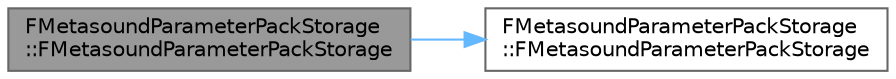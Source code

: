 digraph "FMetasoundParameterPackStorage::FMetasoundParameterPackStorage"
{
 // INTERACTIVE_SVG=YES
 // LATEX_PDF_SIZE
  bgcolor="transparent";
  edge [fontname=Helvetica,fontsize=10,labelfontname=Helvetica,labelfontsize=10];
  node [fontname=Helvetica,fontsize=10,shape=box,height=0.2,width=0.4];
  rankdir="LR";
  Node1 [id="Node000001",label="FMetasoundParameterPackStorage\l::FMetasoundParameterPackStorage",height=0.2,width=0.4,color="gray40", fillcolor="grey60", style="filled", fontcolor="black",tooltip=" "];
  Node1 -> Node2 [id="edge1_Node000001_Node000002",color="steelblue1",style="solid",tooltip=" "];
  Node2 [id="Node000002",label="FMetasoundParameterPackStorage\l::FMetasoundParameterPackStorage",height=0.2,width=0.4,color="grey40", fillcolor="white", style="filled",URL="$d1/d1b/structFMetasoundParameterPackStorage.html#af8f85caf82359f656be2854924d9eb3a",tooltip=" "];
}
